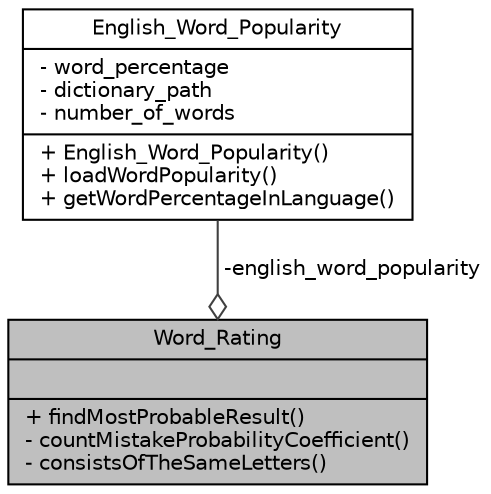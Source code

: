 digraph "Word_Rating"
{
 // LATEX_PDF_SIZE
  edge [fontname="Helvetica",fontsize="10",labelfontname="Helvetica",labelfontsize="10"];
  node [fontname="Helvetica",fontsize="10",shape=record];
  Node1 [label="{Word_Rating\n||+ findMostProbableResult()\l- countMistakeProbabilityCoefficient()\l- consistsOfTheSameLetters()\l}",height=0.2,width=0.4,color="black", fillcolor="grey75", style="filled", fontcolor="black",tooltip="Declaration of Word_Rating class."];
  Node2 -> Node1 [color="grey25",fontsize="10",style="solid",label=" -english_word_popularity" ,arrowhead="odiamond",fontname="Helvetica"];
  Node2 [label="{English_Word_Popularity\n|- word_percentage\l- dictionary_path\l- number_of_words\l|+ English_Word_Popularity()\l+ loadWordPopularity()\l+ getWordPercentageInLanguage()\l}",height=0.2,width=0.4,color="black", fillcolor="white", style="filled",URL="$class_english___word___popularity.html",tooltip="Declaration of methos used for language-based word rating."];
}
